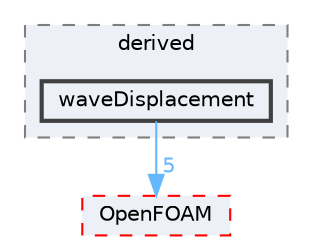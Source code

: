 digraph "src/fvMotionSolver/pointPatchFields/derived/waveDisplacement"
{
 // LATEX_PDF_SIZE
  bgcolor="transparent";
  edge [fontname=Helvetica,fontsize=10,labelfontname=Helvetica,labelfontsize=10];
  node [fontname=Helvetica,fontsize=10,shape=box,height=0.2,width=0.4];
  compound=true
  subgraph clusterdir_afe439a792340c5c5371397d2612bb80 {
    graph [ bgcolor="#edf0f7", pencolor="grey50", label="derived", fontname=Helvetica,fontsize=10 style="filled,dashed", URL="dir_afe439a792340c5c5371397d2612bb80.html",tooltip=""]
  dir_e1e395db5b3570cc1feeefd7cacbb1aa [label="waveDisplacement", fillcolor="#edf0f7", color="grey25", style="filled,bold", URL="dir_e1e395db5b3570cc1feeefd7cacbb1aa.html",tooltip=""];
  }
  dir_c5473ff19b20e6ec4dfe5c310b3778a8 [label="OpenFOAM", fillcolor="#edf0f7", color="red", style="filled,dashed", URL="dir_c5473ff19b20e6ec4dfe5c310b3778a8.html",tooltip=""];
  dir_e1e395db5b3570cc1feeefd7cacbb1aa->dir_c5473ff19b20e6ec4dfe5c310b3778a8 [headlabel="5", labeldistance=1.5 headhref="dir_004374_002695.html" href="dir_004374_002695.html" color="steelblue1" fontcolor="steelblue1"];
}
